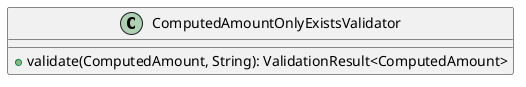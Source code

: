 @startuml

    class ComputedAmountOnlyExistsValidator [[ComputedAmountOnlyExistsValidator.html]] {
        +validate(ComputedAmount, String): ValidationResult<ComputedAmount>
    }

@enduml
